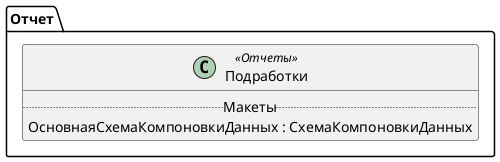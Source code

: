 ﻿@startuml Подработки
'!include templates.wsd
'..\include templates.wsd
class Отчет.Подработки as "Подработки" <<Отчеты>>
{
..Макеты..
ОсновнаяСхемаКомпоновкиДанных : СхемаКомпоновкиДанных
}
@enduml
